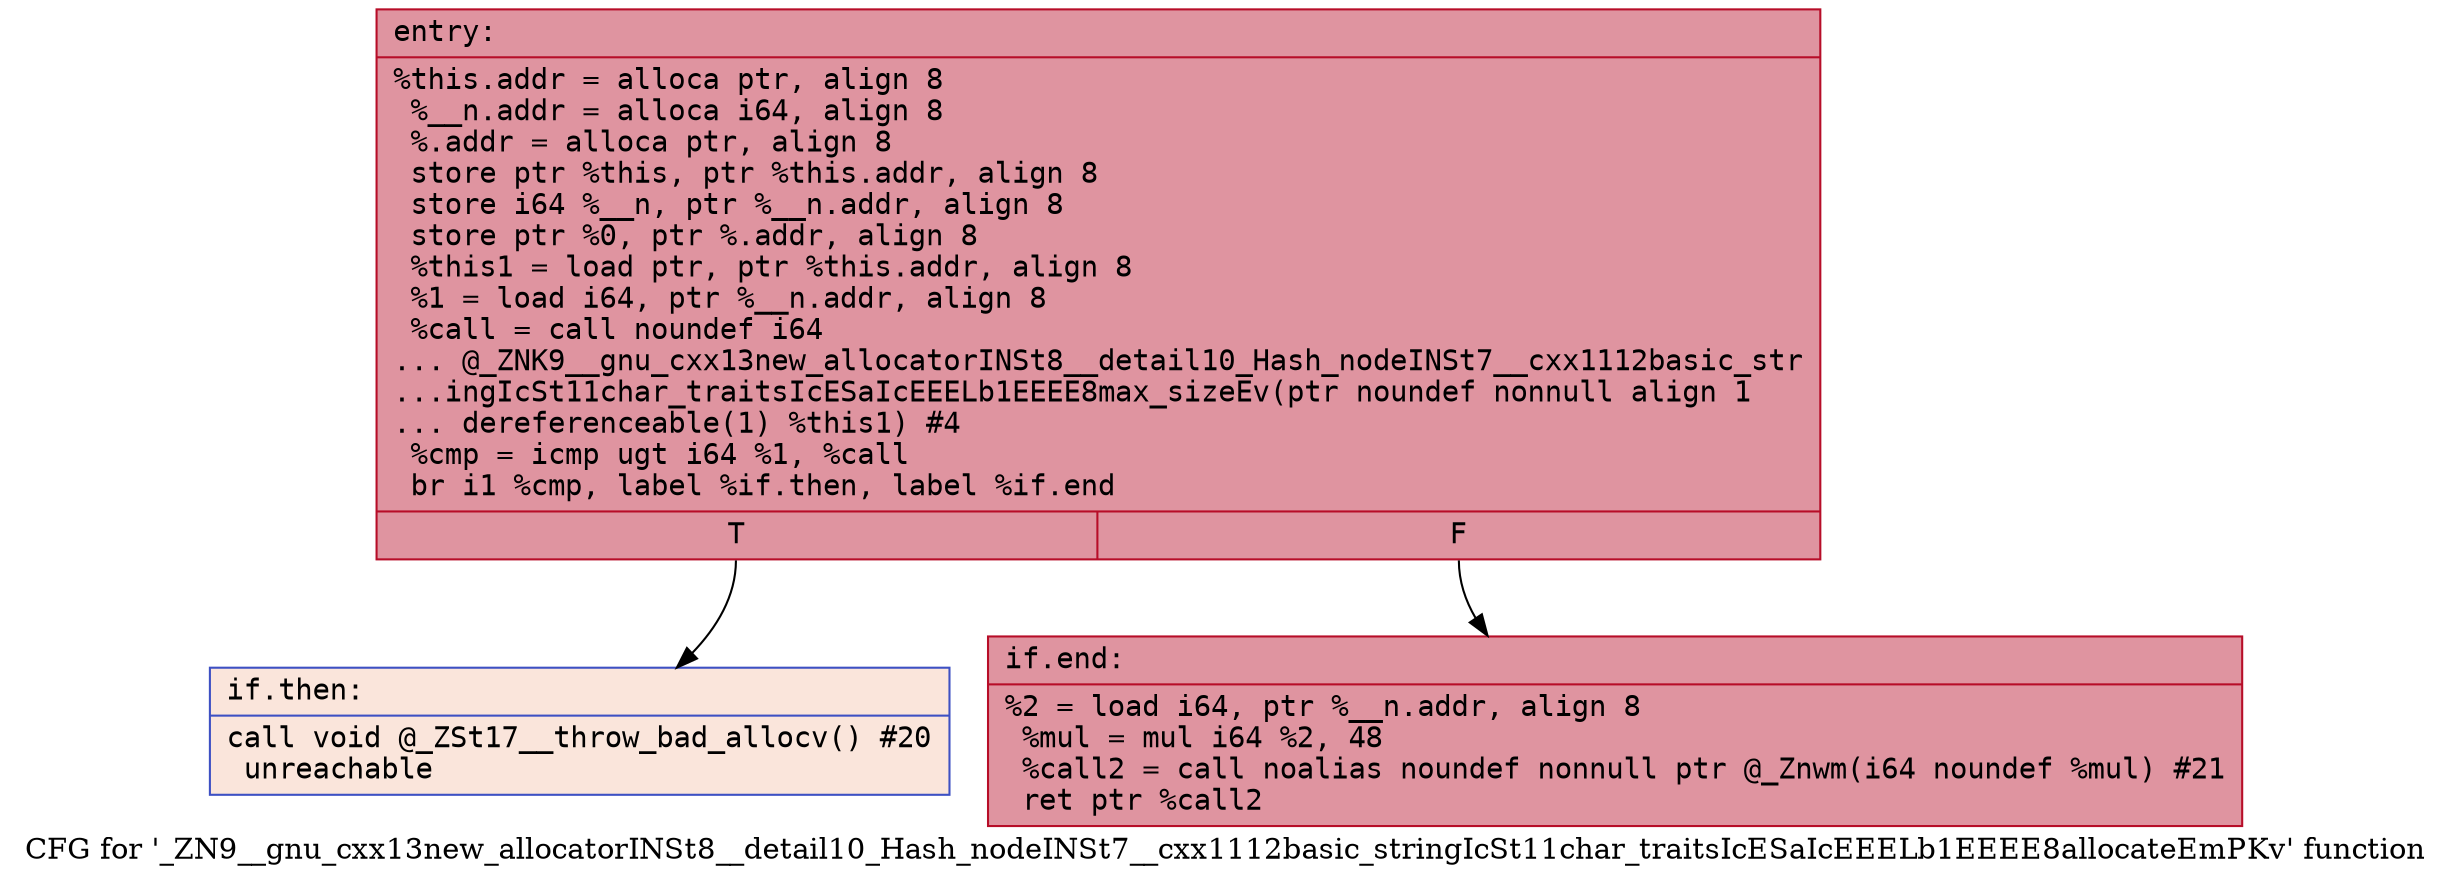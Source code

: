 digraph "CFG for '_ZN9__gnu_cxx13new_allocatorINSt8__detail10_Hash_nodeINSt7__cxx1112basic_stringIcSt11char_traitsIcESaIcEEELb1EEEE8allocateEmPKv' function" {
	label="CFG for '_ZN9__gnu_cxx13new_allocatorINSt8__detail10_Hash_nodeINSt7__cxx1112basic_stringIcSt11char_traitsIcESaIcEEELb1EEEE8allocateEmPKv' function";

	Node0x55c7e09f4e20 [shape=record,color="#b70d28ff", style=filled, fillcolor="#b70d2870" fontname="Courier",label="{entry:\l|  %this.addr = alloca ptr, align 8\l  %__n.addr = alloca i64, align 8\l  %.addr = alloca ptr, align 8\l  store ptr %this, ptr %this.addr, align 8\l  store i64 %__n, ptr %__n.addr, align 8\l  store ptr %0, ptr %.addr, align 8\l  %this1 = load ptr, ptr %this.addr, align 8\l  %1 = load i64, ptr %__n.addr, align 8\l  %call = call noundef i64\l... @_ZNK9__gnu_cxx13new_allocatorINSt8__detail10_Hash_nodeINSt7__cxx1112basic_str\l...ingIcSt11char_traitsIcESaIcEEELb1EEEE8max_sizeEv(ptr noundef nonnull align 1\l... dereferenceable(1) %this1) #4\l  %cmp = icmp ugt i64 %1, %call\l  br i1 %cmp, label %if.then, label %if.end\l|{<s0>T|<s1>F}}"];
	Node0x55c7e09f4e20:s0 -> Node0x55c7e09f5490[tooltip="entry -> if.then\nProbability 0.00%" ];
	Node0x55c7e09f4e20:s1 -> Node0x55c7e09f5500[tooltip="entry -> if.end\nProbability 100.00%" ];
	Node0x55c7e09f5490 [shape=record,color="#3d50c3ff", style=filled, fillcolor="#f4c5ad70" fontname="Courier",label="{if.then:\l|  call void @_ZSt17__throw_bad_allocv() #20\l  unreachable\l}"];
	Node0x55c7e09f5500 [shape=record,color="#b70d28ff", style=filled, fillcolor="#b70d2870" fontname="Courier",label="{if.end:\l|  %2 = load i64, ptr %__n.addr, align 8\l  %mul = mul i64 %2, 48\l  %call2 = call noalias noundef nonnull ptr @_Znwm(i64 noundef %mul) #21\l  ret ptr %call2\l}"];
}
